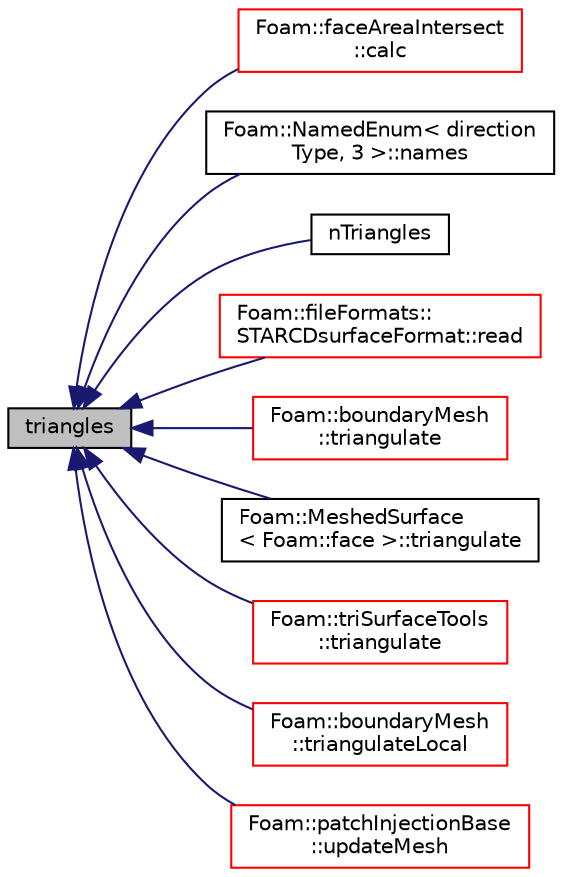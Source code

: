 digraph "triangles"
{
  bgcolor="transparent";
  edge [fontname="Helvetica",fontsize="10",labelfontname="Helvetica",labelfontsize="10"];
  node [fontname="Helvetica",fontsize="10",shape=record];
  rankdir="LR";
  Node727 [label="triangles",height=0.2,width=0.4,color="black", fillcolor="grey75", style="filled", fontcolor="black"];
  Node727 -> Node728 [dir="back",color="midnightblue",fontsize="10",style="solid",fontname="Helvetica"];
  Node728 [label="Foam::faceAreaIntersect\l::calc",height=0.2,width=0.4,color="red",URL="$a26021.html#a63c3e074f05891d9d17bbf0a2fc95f19",tooltip="Return area of intersection of faceA with faceB. "];
  Node727 -> Node734 [dir="back",color="midnightblue",fontsize="10",style="solid",fontname="Helvetica"];
  Node734 [label="Foam::NamedEnum\< direction\lType, 3 \>::names",height=0.2,width=0.4,color="black",URL="$a27113.html#a7350da3a0edd92cd11e6c479c9967dc8"];
  Node727 -> Node735 [dir="back",color="midnightblue",fontsize="10",style="solid",fontname="Helvetica"];
  Node735 [label="nTriangles",height=0.2,width=0.4,color="black",URL="$a28369.html#a67aa0f2caf2327a39681b2d592854779",tooltip="Number of triangles after splitting. "];
  Node727 -> Node736 [dir="back",color="midnightblue",fontsize="10",style="solid",fontname="Helvetica"];
  Node736 [label="Foam::fileFormats::\lSTARCDsurfaceFormat::read",height=0.2,width=0.4,color="red",URL="$a30889.html#a464ebd67acbdff0014d4dae69e3ec4be",tooltip="Read from file. "];
  Node727 -> Node739 [dir="back",color="midnightblue",fontsize="10",style="solid",fontname="Helvetica"];
  Node739 [label="Foam::boundaryMesh\l::triangulate",height=0.2,width=0.4,color="red",URL="$a22169.html#a34cdf8e6a17ccc1b6b2819657390088c",tooltip="Simple triangulation of face subset. TotalNTris is total number. "];
  Node727 -> Node743 [dir="back",color="midnightblue",fontsize="10",style="solid",fontname="Helvetica"];
  Node743 [label="Foam::MeshedSurface\l\< Foam::face \>::triangulate",height=0.2,width=0.4,color="black",URL="$a30833.html#ab8d32c1bc9e030a0f792cce93813f0cc",tooltip="Triangulate in-place, returning the number of triangles added. "];
  Node727 -> Node744 [dir="back",color="midnightblue",fontsize="10",style="solid",fontname="Helvetica"];
  Node744 [label="Foam::triSurfaceTools\l::triangulate",height=0.2,width=0.4,color="red",URL="$a26673.html#abc610083203403b6a9406e6d0206150e",tooltip="Simple triangulation of (selected patches of) boundaryMesh. Needs. "];
  Node727 -> Node752 [dir="back",color="midnightblue",fontsize="10",style="solid",fontname="Helvetica"];
  Node752 [label="Foam::boundaryMesh\l::triangulateLocal",height=0.2,width=0.4,color="red",URL="$a22169.html#a6e7f0e4b8dfb694a43fdc7df61807643",tooltip="Same as triangulate but in local vertex numbering. "];
  Node727 -> Node754 [dir="back",color="midnightblue",fontsize="10",style="solid",fontname="Helvetica"];
  Node754 [label="Foam::patchInjectionBase\l::updateMesh",height=0.2,width=0.4,color="red",URL="$a25229.html#a6d43ae10cf9dba5b6063e706ab5534e3",tooltip="Update patch geometry and derived info for injection locations. "];
}

